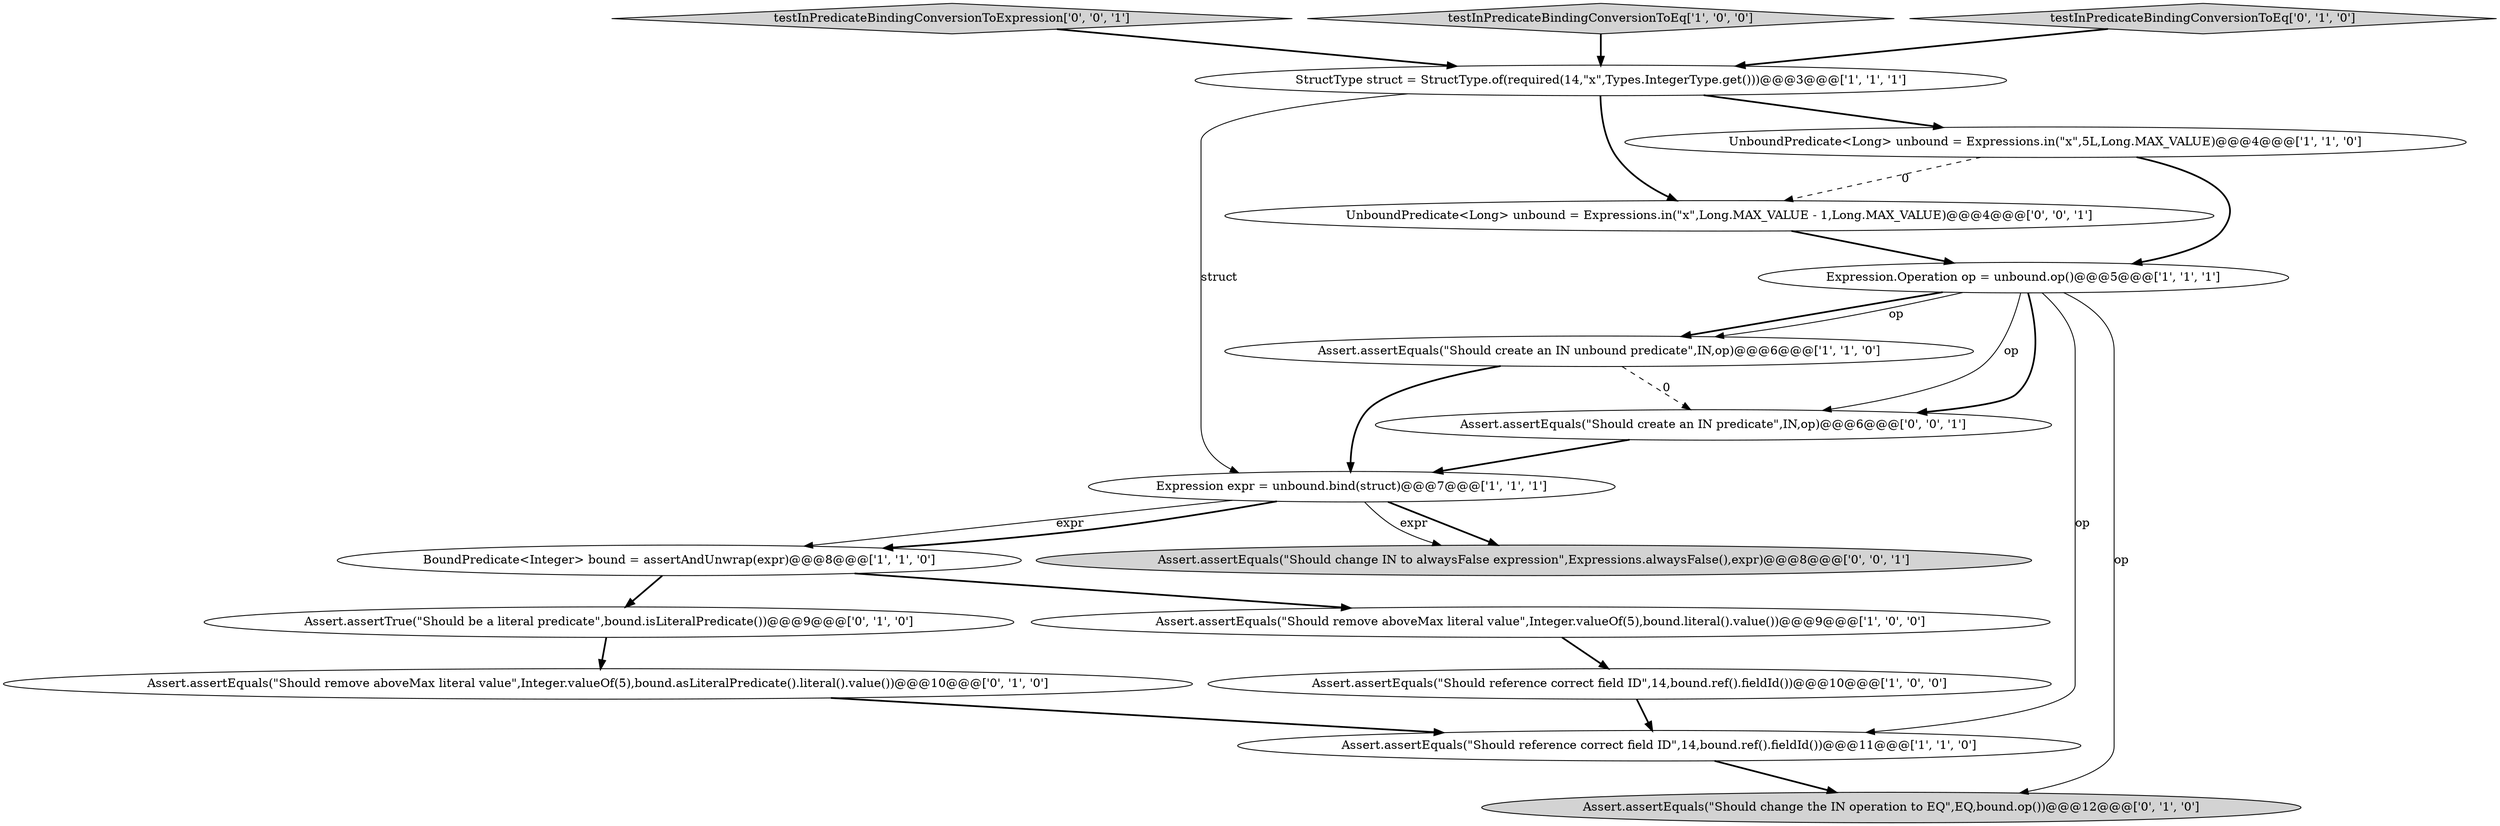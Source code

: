 digraph {
0 [style = filled, label = "Assert.assertEquals(\"Should create an IN unbound predicate\",IN,op)@@@6@@@['1', '1', '0']", fillcolor = white, shape = ellipse image = "AAA0AAABBB1BBB"];
1 [style = filled, label = "Expression expr = unbound.bind(struct)@@@7@@@['1', '1', '1']", fillcolor = white, shape = ellipse image = "AAA0AAABBB1BBB"];
7 [style = filled, label = "UnboundPredicate<Long> unbound = Expressions.in(\"x\",5L,Long.MAX_VALUE)@@@4@@@['1', '1', '0']", fillcolor = white, shape = ellipse image = "AAA0AAABBB1BBB"];
11 [style = filled, label = "Assert.assertEquals(\"Should change the IN operation to EQ\",EQ,bound.op())@@@12@@@['0', '1', '0']", fillcolor = lightgray, shape = ellipse image = "AAA0AAABBB2BBB"];
10 [style = filled, label = "Assert.assertTrue(\"Should be a literal predicate\",bound.isLiteralPredicate())@@@9@@@['0', '1', '0']", fillcolor = white, shape = ellipse image = "AAA0AAABBB2BBB"];
12 [style = filled, label = "Assert.assertEquals(\"Should remove aboveMax literal value\",Integer.valueOf(5),bound.asLiteralPredicate().literal().value())@@@10@@@['0', '1', '0']", fillcolor = white, shape = ellipse image = "AAA1AAABBB2BBB"];
16 [style = filled, label = "Assert.assertEquals(\"Should create an IN predicate\",IN,op)@@@6@@@['0', '0', '1']", fillcolor = white, shape = ellipse image = "AAA0AAABBB3BBB"];
3 [style = filled, label = "BoundPredicate<Integer> bound = assertAndUnwrap(expr)@@@8@@@['1', '1', '0']", fillcolor = white, shape = ellipse image = "AAA0AAABBB1BBB"];
5 [style = filled, label = "Assert.assertEquals(\"Should remove aboveMax literal value\",Integer.valueOf(5),bound.literal().value())@@@9@@@['1', '0', '0']", fillcolor = white, shape = ellipse image = "AAA0AAABBB1BBB"];
6 [style = filled, label = "Assert.assertEquals(\"Should reference correct field ID\",14,bound.ref().fieldId())@@@11@@@['1', '1', '0']", fillcolor = white, shape = ellipse image = "AAA0AAABBB1BBB"];
17 [style = filled, label = "UnboundPredicate<Long> unbound = Expressions.in(\"x\",Long.MAX_VALUE - 1,Long.MAX_VALUE)@@@4@@@['0', '0', '1']", fillcolor = white, shape = ellipse image = "AAA0AAABBB3BBB"];
9 [style = filled, label = "Expression.Operation op = unbound.op()@@@5@@@['1', '1', '1']", fillcolor = white, shape = ellipse image = "AAA0AAABBB1BBB"];
14 [style = filled, label = "Assert.assertEquals(\"Should change IN to alwaysFalse expression\",Expressions.alwaysFalse(),expr)@@@8@@@['0', '0', '1']", fillcolor = lightgray, shape = ellipse image = "AAA0AAABBB3BBB"];
15 [style = filled, label = "testInPredicateBindingConversionToExpression['0', '0', '1']", fillcolor = lightgray, shape = diamond image = "AAA0AAABBB3BBB"];
2 [style = filled, label = "testInPredicateBindingConversionToEq['1', '0', '0']", fillcolor = lightgray, shape = diamond image = "AAA0AAABBB1BBB"];
4 [style = filled, label = "Assert.assertEquals(\"Should reference correct field ID\",14,bound.ref().fieldId())@@@10@@@['1', '0', '0']", fillcolor = white, shape = ellipse image = "AAA0AAABBB1BBB"];
8 [style = filled, label = "StructType struct = StructType.of(required(14,\"x\",Types.IntegerType.get()))@@@3@@@['1', '1', '1']", fillcolor = white, shape = ellipse image = "AAA0AAABBB1BBB"];
13 [style = filled, label = "testInPredicateBindingConversionToEq['0', '1', '0']", fillcolor = lightgray, shape = diamond image = "AAA0AAABBB2BBB"];
4->6 [style = bold, label=""];
3->10 [style = bold, label=""];
8->1 [style = solid, label="struct"];
9->11 [style = solid, label="op"];
7->9 [style = bold, label=""];
1->3 [style = solid, label="expr"];
9->16 [style = bold, label=""];
6->11 [style = bold, label=""];
9->6 [style = solid, label="op"];
9->0 [style = bold, label=""];
8->17 [style = bold, label=""];
1->14 [style = bold, label=""];
3->5 [style = bold, label=""];
0->1 [style = bold, label=""];
5->4 [style = bold, label=""];
2->8 [style = bold, label=""];
10->12 [style = bold, label=""];
7->17 [style = dashed, label="0"];
0->16 [style = dashed, label="0"];
1->3 [style = bold, label=""];
16->1 [style = bold, label=""];
9->0 [style = solid, label="op"];
17->9 [style = bold, label=""];
8->7 [style = bold, label=""];
1->14 [style = solid, label="expr"];
13->8 [style = bold, label=""];
15->8 [style = bold, label=""];
12->6 [style = bold, label=""];
9->16 [style = solid, label="op"];
}
